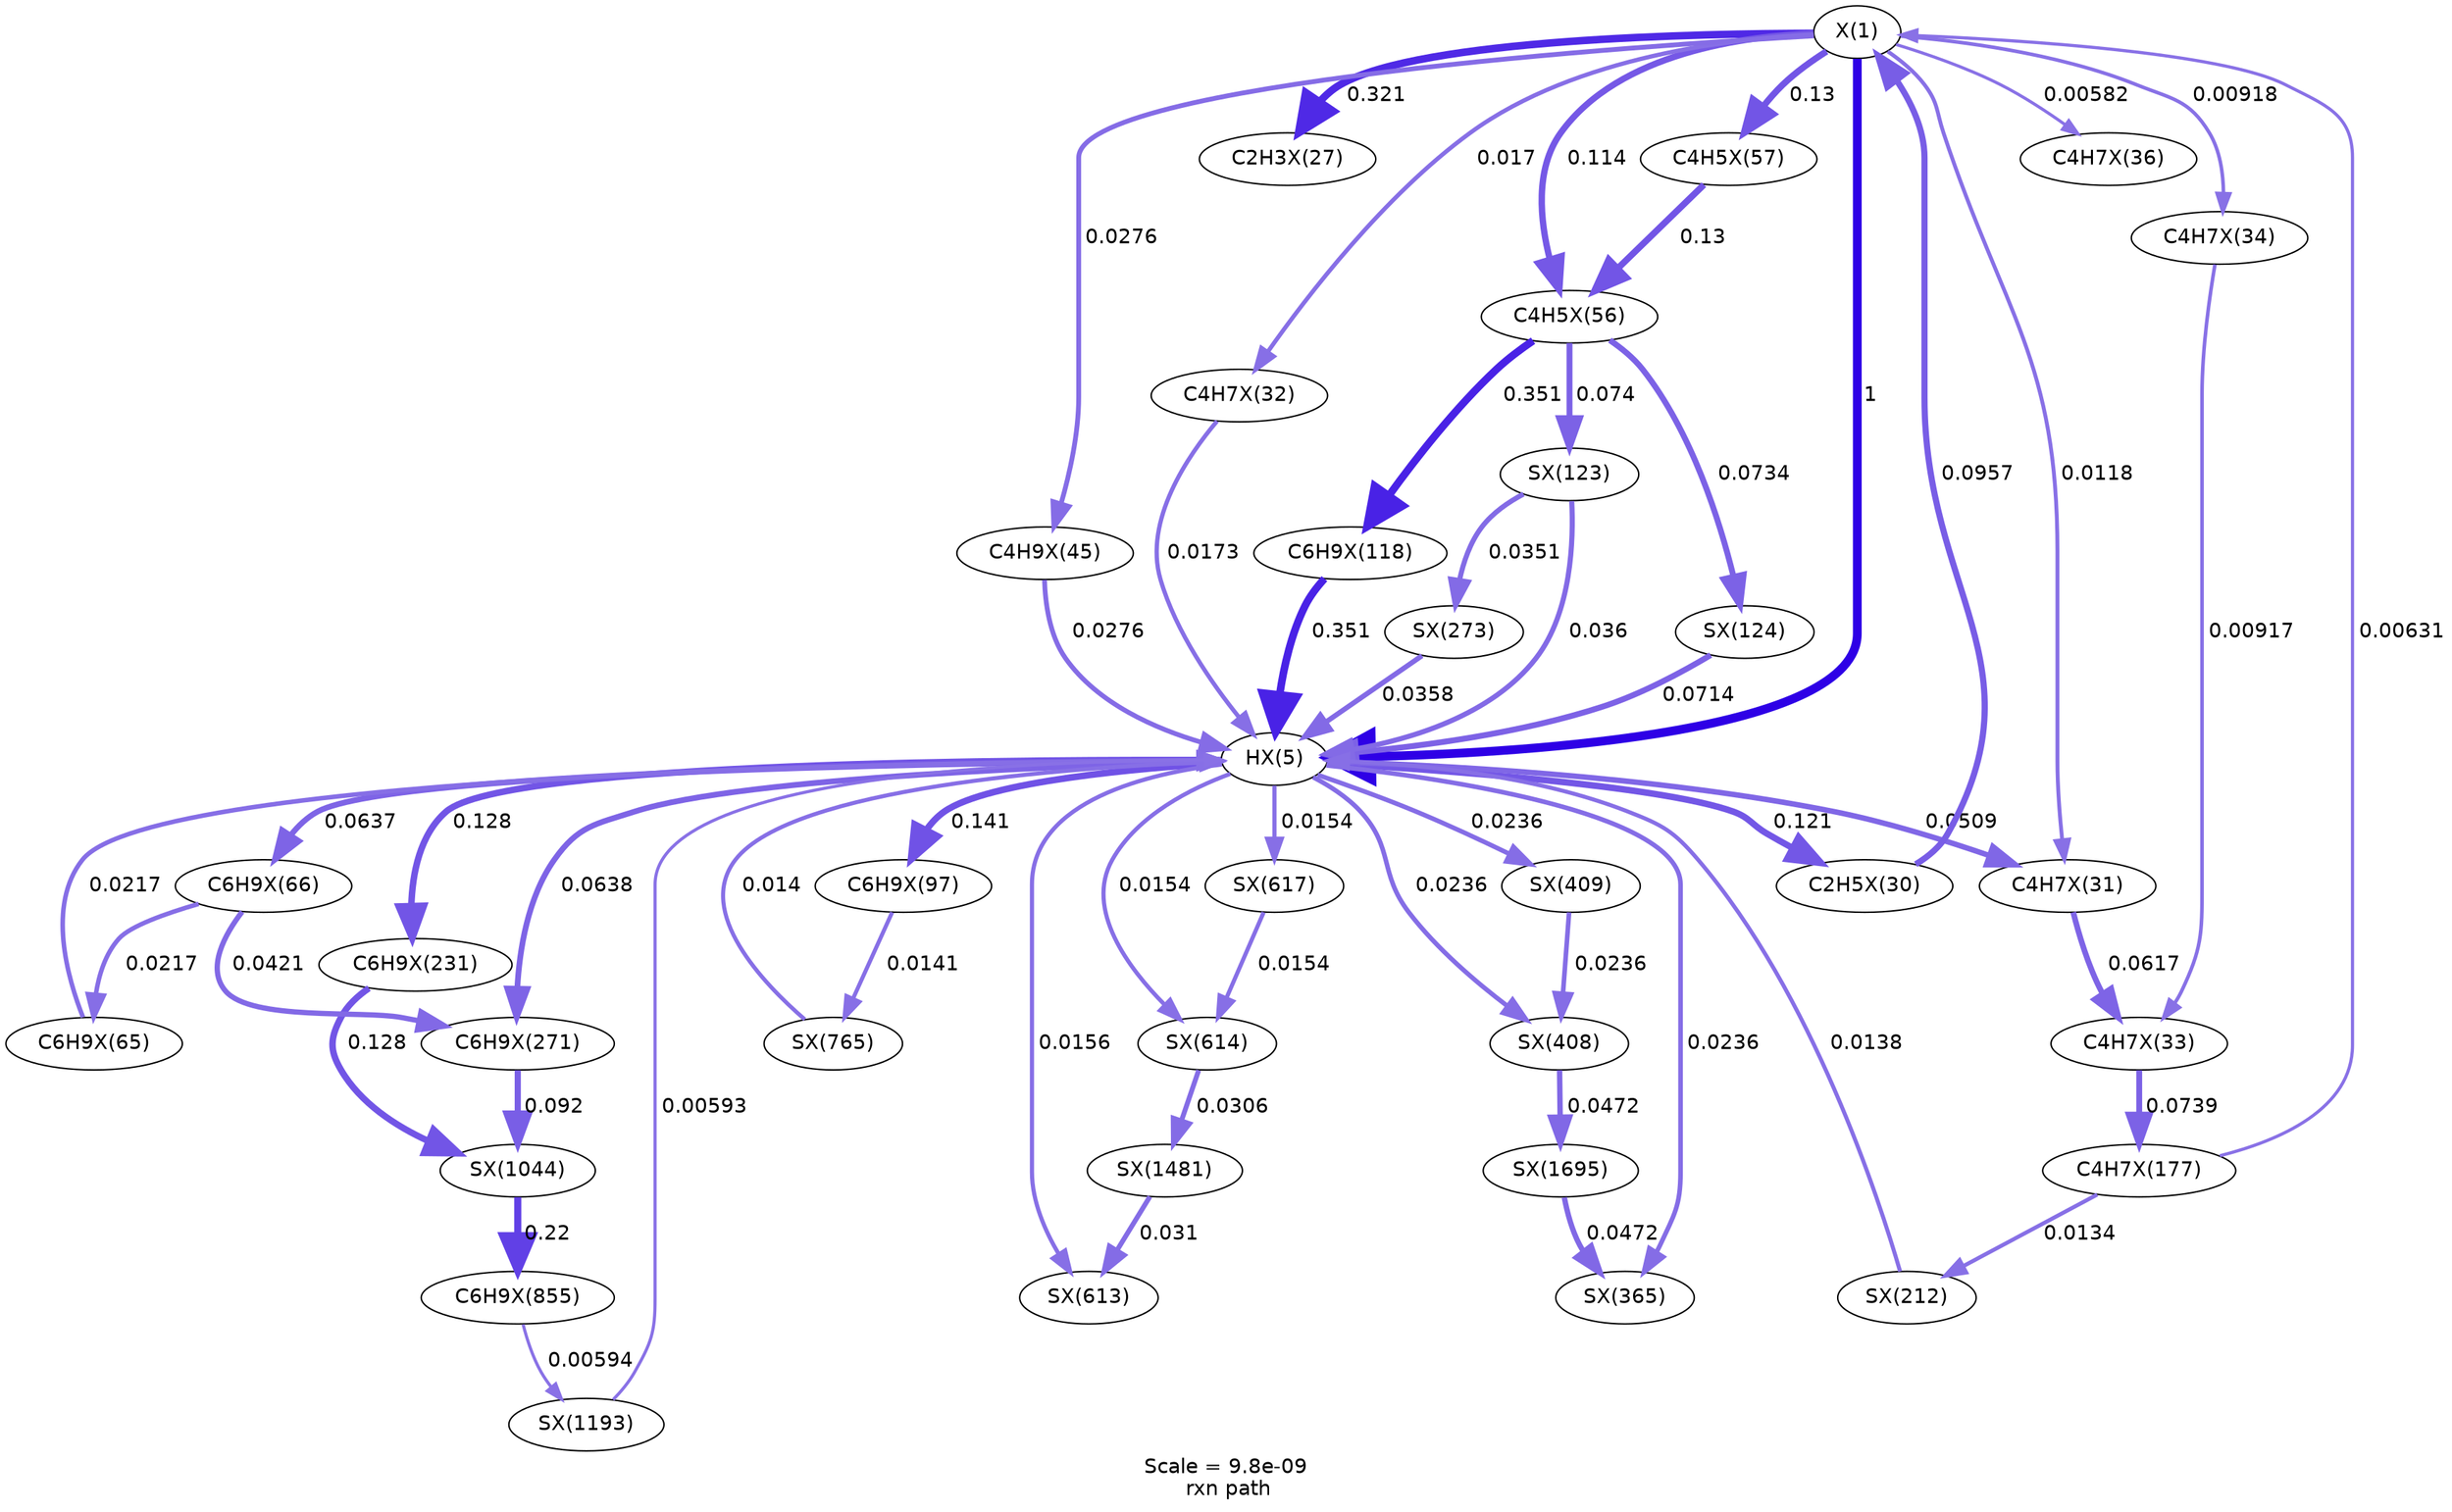 digraph reaction_paths {
center=1;
s53 -> s54[fontname="Helvetica", style="setlinewidth(6)", arrowsize=3, color="0.7, 1.5, 0.9"
, label=" 1"];
s53 -> s55[fontname="Helvetica", style="setlinewidth(5.14)", arrowsize=2.57, color="0.7, 0.821, 0.9"
, label=" 0.321"];
s53 -> s68[fontname="Helvetica", style="setlinewidth(4.46)", arrowsize=2.23, color="0.7, 0.63, 0.9"
, label=" 0.13"];
s53 -> s67[fontname="Helvetica", style="setlinewidth(4.36)", arrowsize=2.18, color="0.7, 0.614, 0.9"
, label=" 0.114"];
s56 -> s53[fontname="Helvetica", style="setlinewidth(4.23)", arrowsize=2.11, color="0.7, 0.596, 0.9"
, label=" 0.0957"];
s53 -> s58[fontname="Helvetica", style="setlinewidth(2.93)", arrowsize=1.46, color="0.7, 0.517, 0.9"
, label=" 0.017"];
s53 -> s57[fontname="Helvetica", style="setlinewidth(2.65)", arrowsize=1.32, color="0.7, 0.512, 0.9"
, label=" 0.0118"];
s53 -> s60[fontname="Helvetica", style="setlinewidth(2.46)", arrowsize=1.23, color="0.7, 0.509, 0.9"
, label=" 0.00918"];
s84 -> s53[fontname="Helvetica", style="setlinewidth(2.18)", arrowsize=1.09, color="0.7, 0.506, 0.9"
, label=" 0.00631"];
s53 -> s64[fontname="Helvetica", style="setlinewidth(3.29)", arrowsize=1.64, color="0.7, 0.528, 0.9"
, label=" 0.0276"];
s53 -> s61[fontname="Helvetica", style="setlinewidth(2.11)", arrowsize=1.06, color="0.7, 0.506, 0.9"
, label=" 0.00582"];
s54 -> s56[fontname="Helvetica", style="setlinewidth(4.41)", arrowsize=2.2, color="0.7, 0.621, 0.9"
, label=" 0.121"];
s58 -> s54[fontname="Helvetica", style="setlinewidth(2.94)", arrowsize=1.47, color="0.7, 0.517, 0.9"
, label=" 0.0173"];
s54 -> s57[fontname="Helvetica", style="setlinewidth(3.75)", arrowsize=1.88, color="0.7, 0.551, 0.9"
, label=" 0.0509"];
s76 -> s54[fontname="Helvetica", style="setlinewidth(5.21)", arrowsize=2.6, color="0.7, 0.851, 0.9"
, label=" 0.351"];
s64 -> s54[fontname="Helvetica", style="setlinewidth(3.29)", arrowsize=1.64, color="0.7, 0.528, 0.9"
, label=" 0.0276"];
s78 -> s54[fontname="Helvetica", style="setlinewidth(4.01)", arrowsize=2, color="0.7, 0.571, 0.9"
, label=" 0.0714"];
s77 -> s54[fontname="Helvetica", style="setlinewidth(3.49)", arrowsize=1.74, color="0.7, 0.536, 0.9"
, label=" 0.036"];
s90 -> s54[fontname="Helvetica", style="setlinewidth(3.49)", arrowsize=1.74, color="0.7, 0.536, 0.9"
, label=" 0.0358"];
s69 -> s54[fontname="Helvetica", style="setlinewidth(3.11)", arrowsize=1.55, color="0.7, 0.522, 0.9"
, label=" 0.0217"];
s54 -> s75[fontname="Helvetica", style="setlinewidth(4.52)", arrowsize=2.26, color="0.7, 0.641, 0.9"
, label=" 0.141"];
s86 -> s54[fontname="Helvetica", style="setlinewidth(2.77)", arrowsize=1.38, color="0.7, 0.514, 0.9"
, label=" 0.0138"];
s54 -> s88[fontname="Helvetica", style="setlinewidth(4.45)", arrowsize=2.22, color="0.7, 0.628, 0.9"
, label=" 0.128"];
s54 -> s89[fontname="Helvetica", style="setlinewidth(3.92)", arrowsize=1.96, color="0.7, 0.564, 0.9"
, label=" 0.0638"];
s54 -> s70[fontname="Helvetica", style="setlinewidth(3.92)", arrowsize=1.96, color="0.7, 0.564, 0.9"
, label=" 0.0637"];
s104 -> s54[fontname="Helvetica", style="setlinewidth(2.78)", arrowsize=1.39, color="0.7, 0.514, 0.9"
, label=" 0.014"];
s123 -> s54[fontname="Helvetica", style="setlinewidth(2.13)", arrowsize=1.06, color="0.7, 0.506, 0.9"
, label=" 0.00593"];
s54 -> s92[fontname="Helvetica", style="setlinewidth(3.17)", arrowsize=1.59, color="0.7, 0.524, 0.9"
, label=" 0.0236"];
s54 -> s93[fontname="Helvetica", style="setlinewidth(3.17)", arrowsize=1.59, color="0.7, 0.524, 0.9"
, label=" 0.0236"];
s54 -> s94[fontname="Helvetica", style="setlinewidth(3.17)", arrowsize=1.59, color="0.7, 0.524, 0.9"
, label=" 0.0236"];
s54 -> s100[fontname="Helvetica", style="setlinewidth(2.86)", arrowsize=1.43, color="0.7, 0.516, 0.9"
, label=" 0.0156"];
s54 -> s101[fontname="Helvetica", style="setlinewidth(2.85)", arrowsize=1.42, color="0.7, 0.515, 0.9"
, label=" 0.0154"];
s54 -> s102[fontname="Helvetica", style="setlinewidth(2.85)", arrowsize=1.42, color="0.7, 0.515, 0.9"
, label=" 0.0154"];
s68 -> s67[fontname="Helvetica", style="setlinewidth(4.46)", arrowsize=2.23, color="0.7, 0.63, 0.9"
, label=" 0.13"];
s67 -> s76[fontname="Helvetica", style="setlinewidth(5.21)", arrowsize=2.6, color="0.7, 0.851, 0.9"
, label=" 0.351"];
s67 -> s78[fontname="Helvetica", style="setlinewidth(4.03)", arrowsize=2.01, color="0.7, 0.573, 0.9"
, label=" 0.0734"];
s67 -> s77[fontname="Helvetica", style="setlinewidth(4.03)", arrowsize=2.02, color="0.7, 0.574, 0.9"
, label=" 0.074"];
s57 -> s59[fontname="Helvetica", style="setlinewidth(3.9)", arrowsize=1.95, color="0.7, 0.562, 0.9"
, label=" 0.0617"];
s60 -> s59[fontname="Helvetica", style="setlinewidth(2.46)", arrowsize=1.23, color="0.7, 0.509, 0.9"
, label=" 0.00917"];
s59 -> s84[fontname="Helvetica", style="setlinewidth(4.03)", arrowsize=2.02, color="0.7, 0.574, 0.9"
, label=" 0.0739"];
s84 -> s86[fontname="Helvetica", style="setlinewidth(2.74)", arrowsize=1.37, color="0.7, 0.513, 0.9"
, label=" 0.0134"];
s77 -> s90[fontname="Helvetica", style="setlinewidth(3.47)", arrowsize=1.74, color="0.7, 0.535, 0.9"
, label=" 0.0351"];
s70 -> s69[fontname="Helvetica", style="setlinewidth(3.11)", arrowsize=1.55, color="0.7, 0.522, 0.9"
, label=" 0.0217"];
s75 -> s104[fontname="Helvetica", style="setlinewidth(2.78)", arrowsize=1.39, color="0.7, 0.514, 0.9"
, label=" 0.0141"];
s88 -> s118[fontname="Helvetica", style="setlinewidth(4.45)", arrowsize=2.22, color="0.7, 0.628, 0.9"
, label=" 0.128"];
s89 -> s118[fontname="Helvetica", style="setlinewidth(4.2)", arrowsize=2.1, color="0.7, 0.592, 0.9"
, label=" 0.092"];
s118 -> s107[fontname="Helvetica", style="setlinewidth(4.86)", arrowsize=2.43, color="0.7, 0.72, 0.9"
, label=" 0.22"];
s70 -> s89[fontname="Helvetica", style="setlinewidth(3.61)", arrowsize=1.8, color="0.7, 0.542, 0.9"
, label=" 0.0421"];
s107 -> s123[fontname="Helvetica", style="setlinewidth(2.13)", arrowsize=1.07, color="0.7, 0.506, 0.9"
, label=" 0.00594"];
s139 -> s92[fontname="Helvetica", style="setlinewidth(3.69)", arrowsize=1.85, color="0.7, 0.547, 0.9"
, label=" 0.0472"];
s93 -> s139[fontname="Helvetica", style="setlinewidth(3.69)", arrowsize=1.85, color="0.7, 0.547, 0.9"
, label=" 0.0472"];
s94 -> s93[fontname="Helvetica", style="setlinewidth(3.17)", arrowsize=1.59, color="0.7, 0.524, 0.9"
, label=" 0.0236"];
s131 -> s100[fontname="Helvetica", style="setlinewidth(3.38)", arrowsize=1.69, color="0.7, 0.531, 0.9"
, label=" 0.031"];
s101 -> s131[fontname="Helvetica", style="setlinewidth(3.37)", arrowsize=1.68, color="0.7, 0.531, 0.9"
, label=" 0.0306"];
s102 -> s101[fontname="Helvetica", style="setlinewidth(2.85)", arrowsize=1.42, color="0.7, 0.515, 0.9"
, label=" 0.0154"];
s53 [ fontname="Helvetica", label="X(1)"];
s54 [ fontname="Helvetica", label="HX(5)"];
s55 [ fontname="Helvetica", label="C2H3X(27)"];
s56 [ fontname="Helvetica", label="C2H5X(30)"];
s57 [ fontname="Helvetica", label="C4H7X(31)"];
s58 [ fontname="Helvetica", label="C4H7X(32)"];
s59 [ fontname="Helvetica", label="C4H7X(33)"];
s60 [ fontname="Helvetica", label="C4H7X(34)"];
s61 [ fontname="Helvetica", label="C4H7X(36)"];
s64 [ fontname="Helvetica", label="C4H9X(45)"];
s67 [ fontname="Helvetica", label="C4H5X(56)"];
s68 [ fontname="Helvetica", label="C4H5X(57)"];
s69 [ fontname="Helvetica", label="C6H9X(65)"];
s70 [ fontname="Helvetica", label="C6H9X(66)"];
s75 [ fontname="Helvetica", label="C6H9X(97)"];
s76 [ fontname="Helvetica", label="C6H9X(118)"];
s77 [ fontname="Helvetica", label="SX(123)"];
s78 [ fontname="Helvetica", label="SX(124)"];
s84 [ fontname="Helvetica", label="C4H7X(177)"];
s86 [ fontname="Helvetica", label="SX(212)"];
s88 [ fontname="Helvetica", label="C6H9X(231)"];
s89 [ fontname="Helvetica", label="C6H9X(271)"];
s90 [ fontname="Helvetica", label="SX(273)"];
s92 [ fontname="Helvetica", label="SX(365)"];
s93 [ fontname="Helvetica", label="SX(408)"];
s94 [ fontname="Helvetica", label="SX(409)"];
s100 [ fontname="Helvetica", label="SX(613)"];
s101 [ fontname="Helvetica", label="SX(614)"];
s102 [ fontname="Helvetica", label="SX(617)"];
s104 [ fontname="Helvetica", label="SX(765)"];
s107 [ fontname="Helvetica", label="C6H9X(855)"];
s118 [ fontname="Helvetica", label="SX(1044)"];
s123 [ fontname="Helvetica", label="SX(1193)"];
s131 [ fontname="Helvetica", label="SX(1481)"];
s139 [ fontname="Helvetica", label="SX(1695)"];
 label = "Scale = 9.8e-09\l rxn path";
 fontname = "Helvetica";
}
